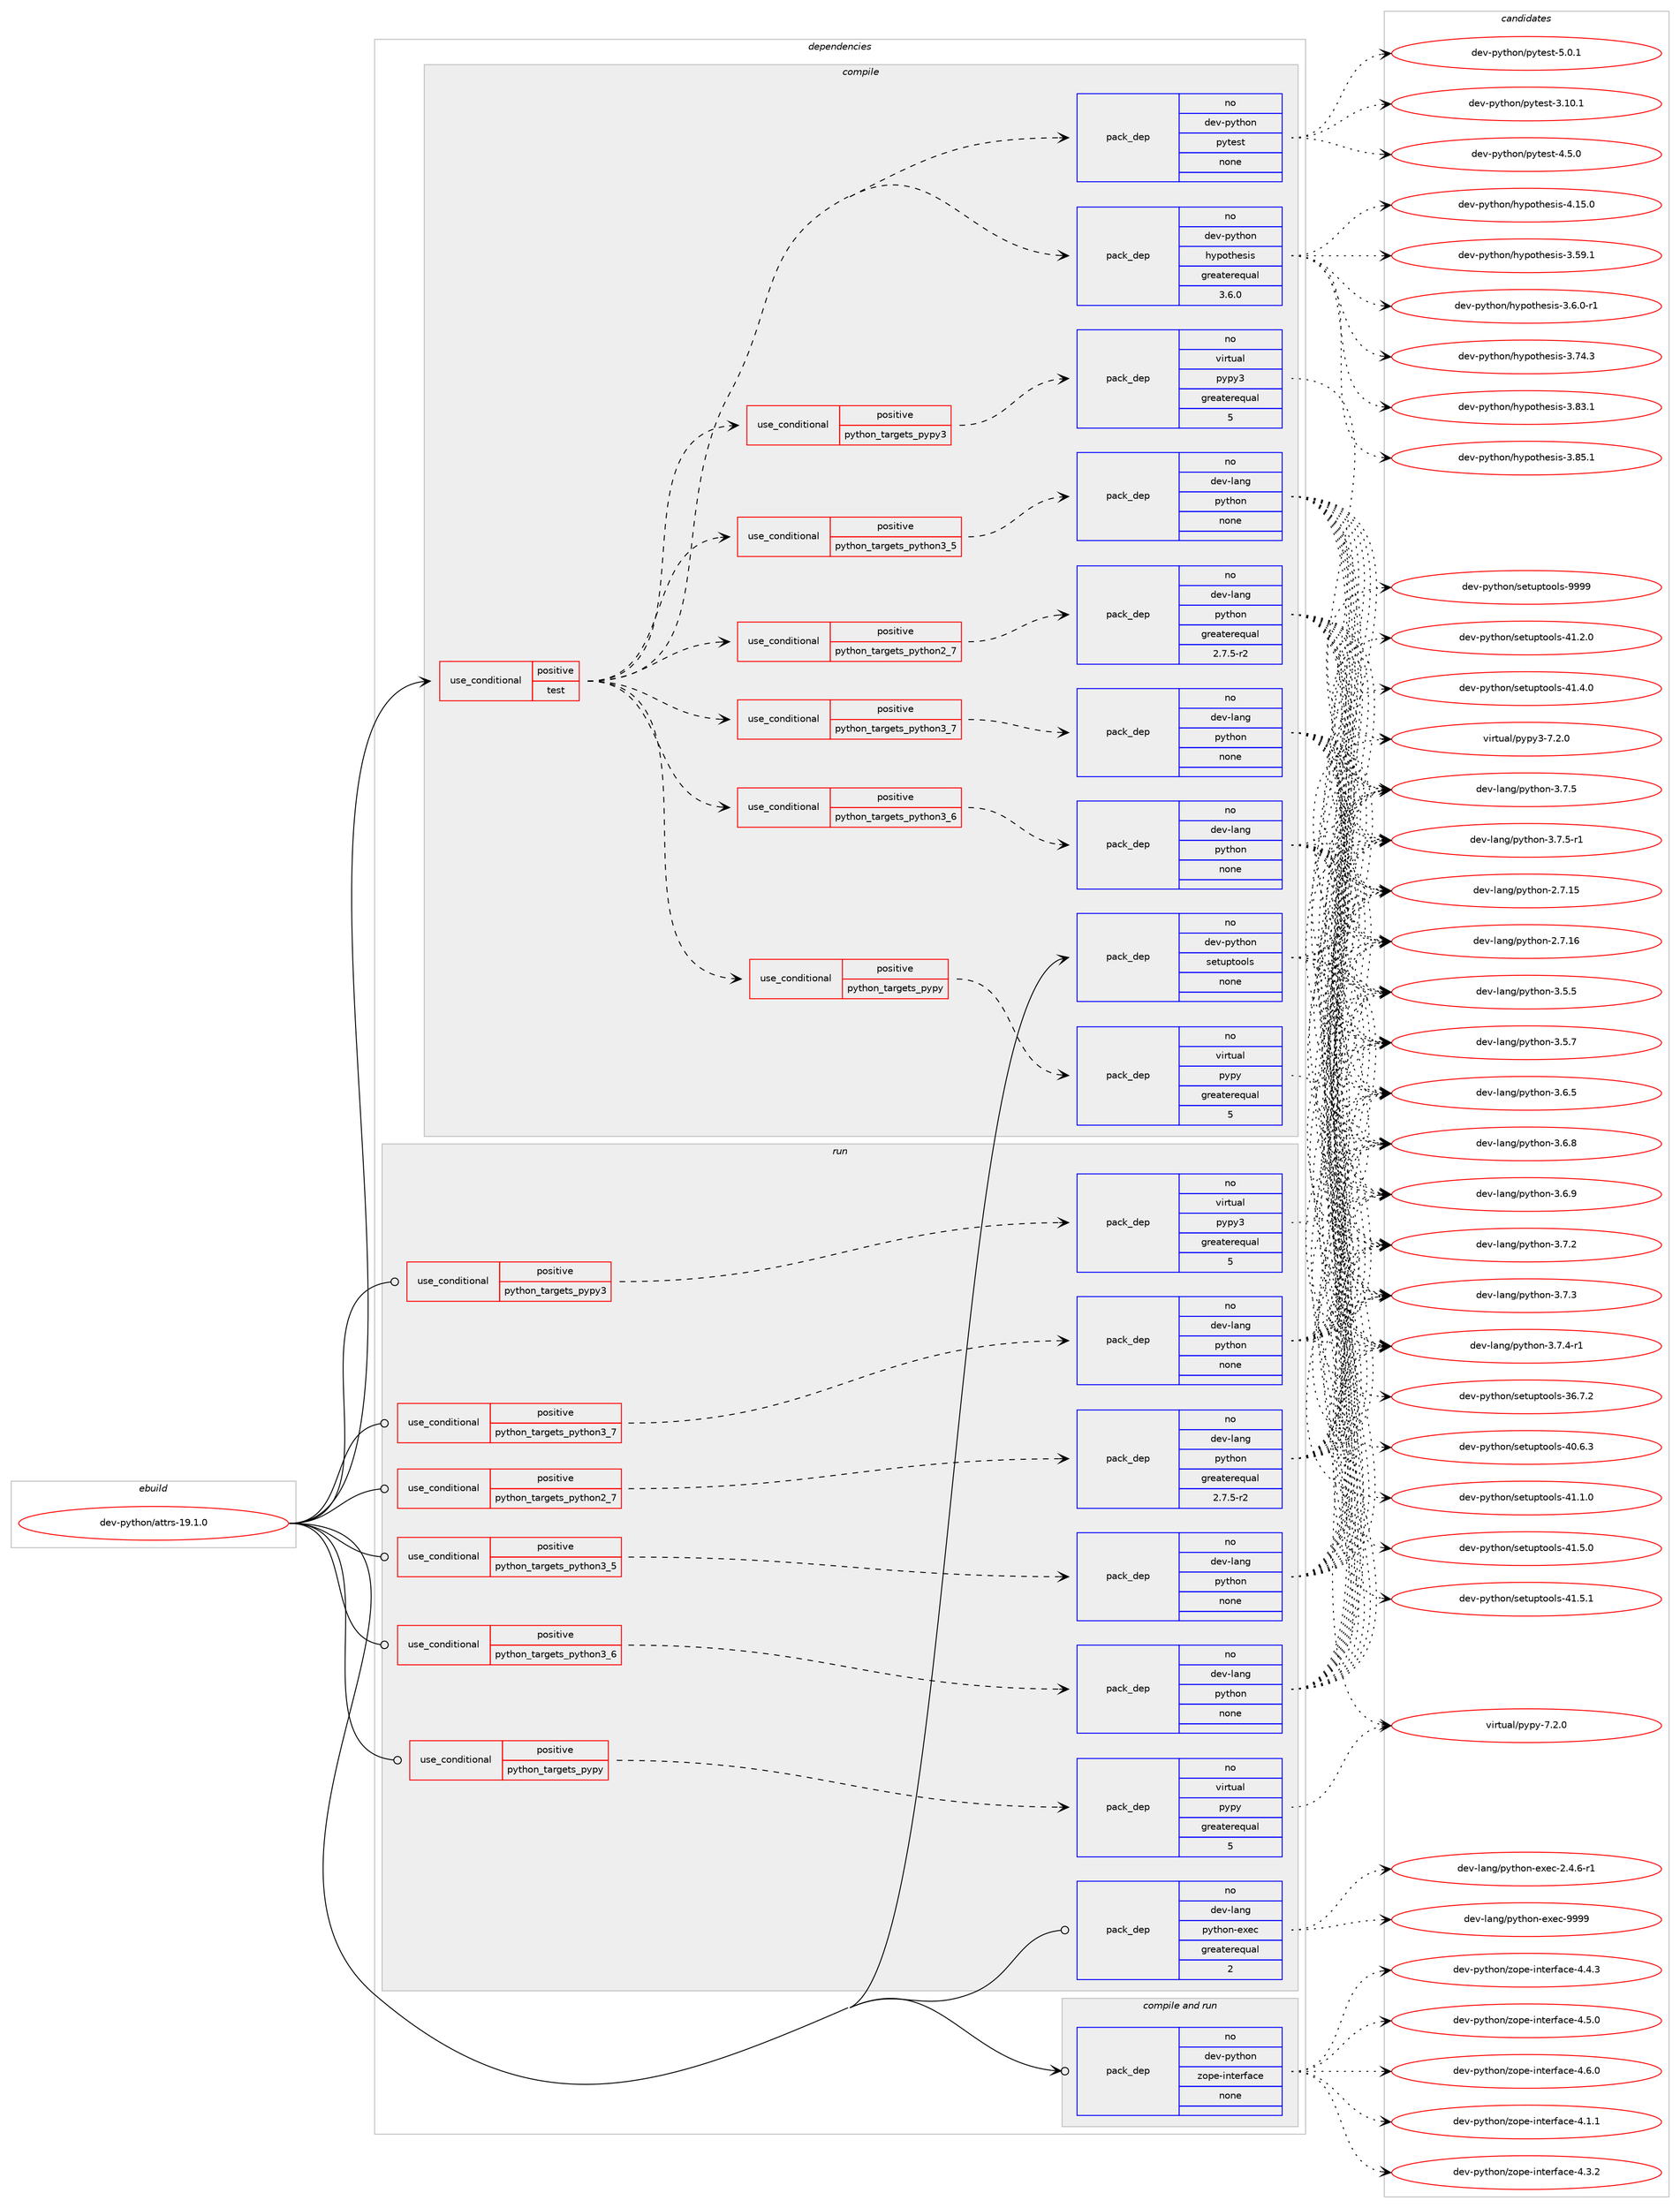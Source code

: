 digraph prolog {

# *************
# Graph options
# *************

newrank=true;
concentrate=true;
compound=true;
graph [rankdir=LR,fontname=Helvetica,fontsize=10,ranksep=1.5];#, ranksep=2.5, nodesep=0.2];
edge  [arrowhead=vee];
node  [fontname=Helvetica,fontsize=10];

# **********
# The ebuild
# **********

subgraph cluster_leftcol {
color=gray;
rank=same;
label=<<i>ebuild</i>>;
id [label="dev-python/attrs-19.1.0", color=red, width=4, href="../dev-python/attrs-19.1.0.svg"];
}

# ****************
# The dependencies
# ****************

subgraph cluster_midcol {
color=gray;
label=<<i>dependencies</i>>;
subgraph cluster_compile {
fillcolor="#eeeeee";
style=filled;
label=<<i>compile</i>>;
subgraph cond136459 {
dependency595258 [label=<<TABLE BORDER="0" CELLBORDER="1" CELLSPACING="0" CELLPADDING="4"><TR><TD ROWSPAN="3" CELLPADDING="10">use_conditional</TD></TR><TR><TD>positive</TD></TR><TR><TD>test</TD></TR></TABLE>>, shape=none, color=red];
subgraph cond136460 {
dependency595259 [label=<<TABLE BORDER="0" CELLBORDER="1" CELLSPACING="0" CELLPADDING="4"><TR><TD ROWSPAN="3" CELLPADDING="10">use_conditional</TD></TR><TR><TD>positive</TD></TR><TR><TD>python_targets_pypy</TD></TR></TABLE>>, shape=none, color=red];
subgraph pack447027 {
dependency595260 [label=<<TABLE BORDER="0" CELLBORDER="1" CELLSPACING="0" CELLPADDING="4" WIDTH="220"><TR><TD ROWSPAN="6" CELLPADDING="30">pack_dep</TD></TR><TR><TD WIDTH="110">no</TD></TR><TR><TD>virtual</TD></TR><TR><TD>pypy</TD></TR><TR><TD>greaterequal</TD></TR><TR><TD>5</TD></TR></TABLE>>, shape=none, color=blue];
}
dependency595259:e -> dependency595260:w [weight=20,style="dashed",arrowhead="vee"];
}
dependency595258:e -> dependency595259:w [weight=20,style="dashed",arrowhead="vee"];
subgraph cond136461 {
dependency595261 [label=<<TABLE BORDER="0" CELLBORDER="1" CELLSPACING="0" CELLPADDING="4"><TR><TD ROWSPAN="3" CELLPADDING="10">use_conditional</TD></TR><TR><TD>positive</TD></TR><TR><TD>python_targets_pypy3</TD></TR></TABLE>>, shape=none, color=red];
subgraph pack447028 {
dependency595262 [label=<<TABLE BORDER="0" CELLBORDER="1" CELLSPACING="0" CELLPADDING="4" WIDTH="220"><TR><TD ROWSPAN="6" CELLPADDING="30">pack_dep</TD></TR><TR><TD WIDTH="110">no</TD></TR><TR><TD>virtual</TD></TR><TR><TD>pypy3</TD></TR><TR><TD>greaterequal</TD></TR><TR><TD>5</TD></TR></TABLE>>, shape=none, color=blue];
}
dependency595261:e -> dependency595262:w [weight=20,style="dashed",arrowhead="vee"];
}
dependency595258:e -> dependency595261:w [weight=20,style="dashed",arrowhead="vee"];
subgraph cond136462 {
dependency595263 [label=<<TABLE BORDER="0" CELLBORDER="1" CELLSPACING="0" CELLPADDING="4"><TR><TD ROWSPAN="3" CELLPADDING="10">use_conditional</TD></TR><TR><TD>positive</TD></TR><TR><TD>python_targets_python2_7</TD></TR></TABLE>>, shape=none, color=red];
subgraph pack447029 {
dependency595264 [label=<<TABLE BORDER="0" CELLBORDER="1" CELLSPACING="0" CELLPADDING="4" WIDTH="220"><TR><TD ROWSPAN="6" CELLPADDING="30">pack_dep</TD></TR><TR><TD WIDTH="110">no</TD></TR><TR><TD>dev-lang</TD></TR><TR><TD>python</TD></TR><TR><TD>greaterequal</TD></TR><TR><TD>2.7.5-r2</TD></TR></TABLE>>, shape=none, color=blue];
}
dependency595263:e -> dependency595264:w [weight=20,style="dashed",arrowhead="vee"];
}
dependency595258:e -> dependency595263:w [weight=20,style="dashed",arrowhead="vee"];
subgraph cond136463 {
dependency595265 [label=<<TABLE BORDER="0" CELLBORDER="1" CELLSPACING="0" CELLPADDING="4"><TR><TD ROWSPAN="3" CELLPADDING="10">use_conditional</TD></TR><TR><TD>positive</TD></TR><TR><TD>python_targets_python3_5</TD></TR></TABLE>>, shape=none, color=red];
subgraph pack447030 {
dependency595266 [label=<<TABLE BORDER="0" CELLBORDER="1" CELLSPACING="0" CELLPADDING="4" WIDTH="220"><TR><TD ROWSPAN="6" CELLPADDING="30">pack_dep</TD></TR><TR><TD WIDTH="110">no</TD></TR><TR><TD>dev-lang</TD></TR><TR><TD>python</TD></TR><TR><TD>none</TD></TR><TR><TD></TD></TR></TABLE>>, shape=none, color=blue];
}
dependency595265:e -> dependency595266:w [weight=20,style="dashed",arrowhead="vee"];
}
dependency595258:e -> dependency595265:w [weight=20,style="dashed",arrowhead="vee"];
subgraph cond136464 {
dependency595267 [label=<<TABLE BORDER="0" CELLBORDER="1" CELLSPACING="0" CELLPADDING="4"><TR><TD ROWSPAN="3" CELLPADDING="10">use_conditional</TD></TR><TR><TD>positive</TD></TR><TR><TD>python_targets_python3_6</TD></TR></TABLE>>, shape=none, color=red];
subgraph pack447031 {
dependency595268 [label=<<TABLE BORDER="0" CELLBORDER="1" CELLSPACING="0" CELLPADDING="4" WIDTH="220"><TR><TD ROWSPAN="6" CELLPADDING="30">pack_dep</TD></TR><TR><TD WIDTH="110">no</TD></TR><TR><TD>dev-lang</TD></TR><TR><TD>python</TD></TR><TR><TD>none</TD></TR><TR><TD></TD></TR></TABLE>>, shape=none, color=blue];
}
dependency595267:e -> dependency595268:w [weight=20,style="dashed",arrowhead="vee"];
}
dependency595258:e -> dependency595267:w [weight=20,style="dashed",arrowhead="vee"];
subgraph cond136465 {
dependency595269 [label=<<TABLE BORDER="0" CELLBORDER="1" CELLSPACING="0" CELLPADDING="4"><TR><TD ROWSPAN="3" CELLPADDING="10">use_conditional</TD></TR><TR><TD>positive</TD></TR><TR><TD>python_targets_python3_7</TD></TR></TABLE>>, shape=none, color=red];
subgraph pack447032 {
dependency595270 [label=<<TABLE BORDER="0" CELLBORDER="1" CELLSPACING="0" CELLPADDING="4" WIDTH="220"><TR><TD ROWSPAN="6" CELLPADDING="30">pack_dep</TD></TR><TR><TD WIDTH="110">no</TD></TR><TR><TD>dev-lang</TD></TR><TR><TD>python</TD></TR><TR><TD>none</TD></TR><TR><TD></TD></TR></TABLE>>, shape=none, color=blue];
}
dependency595269:e -> dependency595270:w [weight=20,style="dashed",arrowhead="vee"];
}
dependency595258:e -> dependency595269:w [weight=20,style="dashed",arrowhead="vee"];
subgraph pack447033 {
dependency595271 [label=<<TABLE BORDER="0" CELLBORDER="1" CELLSPACING="0" CELLPADDING="4" WIDTH="220"><TR><TD ROWSPAN="6" CELLPADDING="30">pack_dep</TD></TR><TR><TD WIDTH="110">no</TD></TR><TR><TD>dev-python</TD></TR><TR><TD>hypothesis</TD></TR><TR><TD>greaterequal</TD></TR><TR><TD>3.6.0</TD></TR></TABLE>>, shape=none, color=blue];
}
dependency595258:e -> dependency595271:w [weight=20,style="dashed",arrowhead="vee"];
subgraph pack447034 {
dependency595272 [label=<<TABLE BORDER="0" CELLBORDER="1" CELLSPACING="0" CELLPADDING="4" WIDTH="220"><TR><TD ROWSPAN="6" CELLPADDING="30">pack_dep</TD></TR><TR><TD WIDTH="110">no</TD></TR><TR><TD>dev-python</TD></TR><TR><TD>pytest</TD></TR><TR><TD>none</TD></TR><TR><TD></TD></TR></TABLE>>, shape=none, color=blue];
}
dependency595258:e -> dependency595272:w [weight=20,style="dashed",arrowhead="vee"];
}
id:e -> dependency595258:w [weight=20,style="solid",arrowhead="vee"];
subgraph pack447035 {
dependency595273 [label=<<TABLE BORDER="0" CELLBORDER="1" CELLSPACING="0" CELLPADDING="4" WIDTH="220"><TR><TD ROWSPAN="6" CELLPADDING="30">pack_dep</TD></TR><TR><TD WIDTH="110">no</TD></TR><TR><TD>dev-python</TD></TR><TR><TD>setuptools</TD></TR><TR><TD>none</TD></TR><TR><TD></TD></TR></TABLE>>, shape=none, color=blue];
}
id:e -> dependency595273:w [weight=20,style="solid",arrowhead="vee"];
}
subgraph cluster_compileandrun {
fillcolor="#eeeeee";
style=filled;
label=<<i>compile and run</i>>;
subgraph pack447036 {
dependency595274 [label=<<TABLE BORDER="0" CELLBORDER="1" CELLSPACING="0" CELLPADDING="4" WIDTH="220"><TR><TD ROWSPAN="6" CELLPADDING="30">pack_dep</TD></TR><TR><TD WIDTH="110">no</TD></TR><TR><TD>dev-python</TD></TR><TR><TD>zope-interface</TD></TR><TR><TD>none</TD></TR><TR><TD></TD></TR></TABLE>>, shape=none, color=blue];
}
id:e -> dependency595274:w [weight=20,style="solid",arrowhead="odotvee"];
}
subgraph cluster_run {
fillcolor="#eeeeee";
style=filled;
label=<<i>run</i>>;
subgraph cond136466 {
dependency595275 [label=<<TABLE BORDER="0" CELLBORDER="1" CELLSPACING="0" CELLPADDING="4"><TR><TD ROWSPAN="3" CELLPADDING="10">use_conditional</TD></TR><TR><TD>positive</TD></TR><TR><TD>python_targets_pypy</TD></TR></TABLE>>, shape=none, color=red];
subgraph pack447037 {
dependency595276 [label=<<TABLE BORDER="0" CELLBORDER="1" CELLSPACING="0" CELLPADDING="4" WIDTH="220"><TR><TD ROWSPAN="6" CELLPADDING="30">pack_dep</TD></TR><TR><TD WIDTH="110">no</TD></TR><TR><TD>virtual</TD></TR><TR><TD>pypy</TD></TR><TR><TD>greaterequal</TD></TR><TR><TD>5</TD></TR></TABLE>>, shape=none, color=blue];
}
dependency595275:e -> dependency595276:w [weight=20,style="dashed",arrowhead="vee"];
}
id:e -> dependency595275:w [weight=20,style="solid",arrowhead="odot"];
subgraph cond136467 {
dependency595277 [label=<<TABLE BORDER="0" CELLBORDER="1" CELLSPACING="0" CELLPADDING="4"><TR><TD ROWSPAN="3" CELLPADDING="10">use_conditional</TD></TR><TR><TD>positive</TD></TR><TR><TD>python_targets_pypy3</TD></TR></TABLE>>, shape=none, color=red];
subgraph pack447038 {
dependency595278 [label=<<TABLE BORDER="0" CELLBORDER="1" CELLSPACING="0" CELLPADDING="4" WIDTH="220"><TR><TD ROWSPAN="6" CELLPADDING="30">pack_dep</TD></TR><TR><TD WIDTH="110">no</TD></TR><TR><TD>virtual</TD></TR><TR><TD>pypy3</TD></TR><TR><TD>greaterequal</TD></TR><TR><TD>5</TD></TR></TABLE>>, shape=none, color=blue];
}
dependency595277:e -> dependency595278:w [weight=20,style="dashed",arrowhead="vee"];
}
id:e -> dependency595277:w [weight=20,style="solid",arrowhead="odot"];
subgraph cond136468 {
dependency595279 [label=<<TABLE BORDER="0" CELLBORDER="1" CELLSPACING="0" CELLPADDING="4"><TR><TD ROWSPAN="3" CELLPADDING="10">use_conditional</TD></TR><TR><TD>positive</TD></TR><TR><TD>python_targets_python2_7</TD></TR></TABLE>>, shape=none, color=red];
subgraph pack447039 {
dependency595280 [label=<<TABLE BORDER="0" CELLBORDER="1" CELLSPACING="0" CELLPADDING="4" WIDTH="220"><TR><TD ROWSPAN="6" CELLPADDING="30">pack_dep</TD></TR><TR><TD WIDTH="110">no</TD></TR><TR><TD>dev-lang</TD></TR><TR><TD>python</TD></TR><TR><TD>greaterequal</TD></TR><TR><TD>2.7.5-r2</TD></TR></TABLE>>, shape=none, color=blue];
}
dependency595279:e -> dependency595280:w [weight=20,style="dashed",arrowhead="vee"];
}
id:e -> dependency595279:w [weight=20,style="solid",arrowhead="odot"];
subgraph cond136469 {
dependency595281 [label=<<TABLE BORDER="0" CELLBORDER="1" CELLSPACING="0" CELLPADDING="4"><TR><TD ROWSPAN="3" CELLPADDING="10">use_conditional</TD></TR><TR><TD>positive</TD></TR><TR><TD>python_targets_python3_5</TD></TR></TABLE>>, shape=none, color=red];
subgraph pack447040 {
dependency595282 [label=<<TABLE BORDER="0" CELLBORDER="1" CELLSPACING="0" CELLPADDING="4" WIDTH="220"><TR><TD ROWSPAN="6" CELLPADDING="30">pack_dep</TD></TR><TR><TD WIDTH="110">no</TD></TR><TR><TD>dev-lang</TD></TR><TR><TD>python</TD></TR><TR><TD>none</TD></TR><TR><TD></TD></TR></TABLE>>, shape=none, color=blue];
}
dependency595281:e -> dependency595282:w [weight=20,style="dashed",arrowhead="vee"];
}
id:e -> dependency595281:w [weight=20,style="solid",arrowhead="odot"];
subgraph cond136470 {
dependency595283 [label=<<TABLE BORDER="0" CELLBORDER="1" CELLSPACING="0" CELLPADDING="4"><TR><TD ROWSPAN="3" CELLPADDING="10">use_conditional</TD></TR><TR><TD>positive</TD></TR><TR><TD>python_targets_python3_6</TD></TR></TABLE>>, shape=none, color=red];
subgraph pack447041 {
dependency595284 [label=<<TABLE BORDER="0" CELLBORDER="1" CELLSPACING="0" CELLPADDING="4" WIDTH="220"><TR><TD ROWSPAN="6" CELLPADDING="30">pack_dep</TD></TR><TR><TD WIDTH="110">no</TD></TR><TR><TD>dev-lang</TD></TR><TR><TD>python</TD></TR><TR><TD>none</TD></TR><TR><TD></TD></TR></TABLE>>, shape=none, color=blue];
}
dependency595283:e -> dependency595284:w [weight=20,style="dashed",arrowhead="vee"];
}
id:e -> dependency595283:w [weight=20,style="solid",arrowhead="odot"];
subgraph cond136471 {
dependency595285 [label=<<TABLE BORDER="0" CELLBORDER="1" CELLSPACING="0" CELLPADDING="4"><TR><TD ROWSPAN="3" CELLPADDING="10">use_conditional</TD></TR><TR><TD>positive</TD></TR><TR><TD>python_targets_python3_7</TD></TR></TABLE>>, shape=none, color=red];
subgraph pack447042 {
dependency595286 [label=<<TABLE BORDER="0" CELLBORDER="1" CELLSPACING="0" CELLPADDING="4" WIDTH="220"><TR><TD ROWSPAN="6" CELLPADDING="30">pack_dep</TD></TR><TR><TD WIDTH="110">no</TD></TR><TR><TD>dev-lang</TD></TR><TR><TD>python</TD></TR><TR><TD>none</TD></TR><TR><TD></TD></TR></TABLE>>, shape=none, color=blue];
}
dependency595285:e -> dependency595286:w [weight=20,style="dashed",arrowhead="vee"];
}
id:e -> dependency595285:w [weight=20,style="solid",arrowhead="odot"];
subgraph pack447043 {
dependency595287 [label=<<TABLE BORDER="0" CELLBORDER="1" CELLSPACING="0" CELLPADDING="4" WIDTH="220"><TR><TD ROWSPAN="6" CELLPADDING="30">pack_dep</TD></TR><TR><TD WIDTH="110">no</TD></TR><TR><TD>dev-lang</TD></TR><TR><TD>python-exec</TD></TR><TR><TD>greaterequal</TD></TR><TR><TD>2</TD></TR></TABLE>>, shape=none, color=blue];
}
id:e -> dependency595287:w [weight=20,style="solid",arrowhead="odot"];
}
}

# **************
# The candidates
# **************

subgraph cluster_choices {
rank=same;
color=gray;
label=<<i>candidates</i>>;

subgraph choice447027 {
color=black;
nodesep=1;
choice1181051141161179710847112121112121455546504648 [label="virtual/pypy-7.2.0", color=red, width=4,href="../virtual/pypy-7.2.0.svg"];
dependency595260:e -> choice1181051141161179710847112121112121455546504648:w [style=dotted,weight="100"];
}
subgraph choice447028 {
color=black;
nodesep=1;
choice118105114116117971084711212111212151455546504648 [label="virtual/pypy3-7.2.0", color=red, width=4,href="../virtual/pypy3-7.2.0.svg"];
dependency595262:e -> choice118105114116117971084711212111212151455546504648:w [style=dotted,weight="100"];
}
subgraph choice447029 {
color=black;
nodesep=1;
choice10010111845108971101034711212111610411111045504655464953 [label="dev-lang/python-2.7.15", color=red, width=4,href="../dev-lang/python-2.7.15.svg"];
choice10010111845108971101034711212111610411111045504655464954 [label="dev-lang/python-2.7.16", color=red, width=4,href="../dev-lang/python-2.7.16.svg"];
choice100101118451089711010347112121116104111110455146534653 [label="dev-lang/python-3.5.5", color=red, width=4,href="../dev-lang/python-3.5.5.svg"];
choice100101118451089711010347112121116104111110455146534655 [label="dev-lang/python-3.5.7", color=red, width=4,href="../dev-lang/python-3.5.7.svg"];
choice100101118451089711010347112121116104111110455146544653 [label="dev-lang/python-3.6.5", color=red, width=4,href="../dev-lang/python-3.6.5.svg"];
choice100101118451089711010347112121116104111110455146544656 [label="dev-lang/python-3.6.8", color=red, width=4,href="../dev-lang/python-3.6.8.svg"];
choice100101118451089711010347112121116104111110455146544657 [label="dev-lang/python-3.6.9", color=red, width=4,href="../dev-lang/python-3.6.9.svg"];
choice100101118451089711010347112121116104111110455146554650 [label="dev-lang/python-3.7.2", color=red, width=4,href="../dev-lang/python-3.7.2.svg"];
choice100101118451089711010347112121116104111110455146554651 [label="dev-lang/python-3.7.3", color=red, width=4,href="../dev-lang/python-3.7.3.svg"];
choice1001011184510897110103471121211161041111104551465546524511449 [label="dev-lang/python-3.7.4-r1", color=red, width=4,href="../dev-lang/python-3.7.4-r1.svg"];
choice100101118451089711010347112121116104111110455146554653 [label="dev-lang/python-3.7.5", color=red, width=4,href="../dev-lang/python-3.7.5.svg"];
choice1001011184510897110103471121211161041111104551465546534511449 [label="dev-lang/python-3.7.5-r1", color=red, width=4,href="../dev-lang/python-3.7.5-r1.svg"];
dependency595264:e -> choice10010111845108971101034711212111610411111045504655464953:w [style=dotted,weight="100"];
dependency595264:e -> choice10010111845108971101034711212111610411111045504655464954:w [style=dotted,weight="100"];
dependency595264:e -> choice100101118451089711010347112121116104111110455146534653:w [style=dotted,weight="100"];
dependency595264:e -> choice100101118451089711010347112121116104111110455146534655:w [style=dotted,weight="100"];
dependency595264:e -> choice100101118451089711010347112121116104111110455146544653:w [style=dotted,weight="100"];
dependency595264:e -> choice100101118451089711010347112121116104111110455146544656:w [style=dotted,weight="100"];
dependency595264:e -> choice100101118451089711010347112121116104111110455146544657:w [style=dotted,weight="100"];
dependency595264:e -> choice100101118451089711010347112121116104111110455146554650:w [style=dotted,weight="100"];
dependency595264:e -> choice100101118451089711010347112121116104111110455146554651:w [style=dotted,weight="100"];
dependency595264:e -> choice1001011184510897110103471121211161041111104551465546524511449:w [style=dotted,weight="100"];
dependency595264:e -> choice100101118451089711010347112121116104111110455146554653:w [style=dotted,weight="100"];
dependency595264:e -> choice1001011184510897110103471121211161041111104551465546534511449:w [style=dotted,weight="100"];
}
subgraph choice447030 {
color=black;
nodesep=1;
choice10010111845108971101034711212111610411111045504655464953 [label="dev-lang/python-2.7.15", color=red, width=4,href="../dev-lang/python-2.7.15.svg"];
choice10010111845108971101034711212111610411111045504655464954 [label="dev-lang/python-2.7.16", color=red, width=4,href="../dev-lang/python-2.7.16.svg"];
choice100101118451089711010347112121116104111110455146534653 [label="dev-lang/python-3.5.5", color=red, width=4,href="../dev-lang/python-3.5.5.svg"];
choice100101118451089711010347112121116104111110455146534655 [label="dev-lang/python-3.5.7", color=red, width=4,href="../dev-lang/python-3.5.7.svg"];
choice100101118451089711010347112121116104111110455146544653 [label="dev-lang/python-3.6.5", color=red, width=4,href="../dev-lang/python-3.6.5.svg"];
choice100101118451089711010347112121116104111110455146544656 [label="dev-lang/python-3.6.8", color=red, width=4,href="../dev-lang/python-3.6.8.svg"];
choice100101118451089711010347112121116104111110455146544657 [label="dev-lang/python-3.6.9", color=red, width=4,href="../dev-lang/python-3.6.9.svg"];
choice100101118451089711010347112121116104111110455146554650 [label="dev-lang/python-3.7.2", color=red, width=4,href="../dev-lang/python-3.7.2.svg"];
choice100101118451089711010347112121116104111110455146554651 [label="dev-lang/python-3.7.3", color=red, width=4,href="../dev-lang/python-3.7.3.svg"];
choice1001011184510897110103471121211161041111104551465546524511449 [label="dev-lang/python-3.7.4-r1", color=red, width=4,href="../dev-lang/python-3.7.4-r1.svg"];
choice100101118451089711010347112121116104111110455146554653 [label="dev-lang/python-3.7.5", color=red, width=4,href="../dev-lang/python-3.7.5.svg"];
choice1001011184510897110103471121211161041111104551465546534511449 [label="dev-lang/python-3.7.5-r1", color=red, width=4,href="../dev-lang/python-3.7.5-r1.svg"];
dependency595266:e -> choice10010111845108971101034711212111610411111045504655464953:w [style=dotted,weight="100"];
dependency595266:e -> choice10010111845108971101034711212111610411111045504655464954:w [style=dotted,weight="100"];
dependency595266:e -> choice100101118451089711010347112121116104111110455146534653:w [style=dotted,weight="100"];
dependency595266:e -> choice100101118451089711010347112121116104111110455146534655:w [style=dotted,weight="100"];
dependency595266:e -> choice100101118451089711010347112121116104111110455146544653:w [style=dotted,weight="100"];
dependency595266:e -> choice100101118451089711010347112121116104111110455146544656:w [style=dotted,weight="100"];
dependency595266:e -> choice100101118451089711010347112121116104111110455146544657:w [style=dotted,weight="100"];
dependency595266:e -> choice100101118451089711010347112121116104111110455146554650:w [style=dotted,weight="100"];
dependency595266:e -> choice100101118451089711010347112121116104111110455146554651:w [style=dotted,weight="100"];
dependency595266:e -> choice1001011184510897110103471121211161041111104551465546524511449:w [style=dotted,weight="100"];
dependency595266:e -> choice100101118451089711010347112121116104111110455146554653:w [style=dotted,weight="100"];
dependency595266:e -> choice1001011184510897110103471121211161041111104551465546534511449:w [style=dotted,weight="100"];
}
subgraph choice447031 {
color=black;
nodesep=1;
choice10010111845108971101034711212111610411111045504655464953 [label="dev-lang/python-2.7.15", color=red, width=4,href="../dev-lang/python-2.7.15.svg"];
choice10010111845108971101034711212111610411111045504655464954 [label="dev-lang/python-2.7.16", color=red, width=4,href="../dev-lang/python-2.7.16.svg"];
choice100101118451089711010347112121116104111110455146534653 [label="dev-lang/python-3.5.5", color=red, width=4,href="../dev-lang/python-3.5.5.svg"];
choice100101118451089711010347112121116104111110455146534655 [label="dev-lang/python-3.5.7", color=red, width=4,href="../dev-lang/python-3.5.7.svg"];
choice100101118451089711010347112121116104111110455146544653 [label="dev-lang/python-3.6.5", color=red, width=4,href="../dev-lang/python-3.6.5.svg"];
choice100101118451089711010347112121116104111110455146544656 [label="dev-lang/python-3.6.8", color=red, width=4,href="../dev-lang/python-3.6.8.svg"];
choice100101118451089711010347112121116104111110455146544657 [label="dev-lang/python-3.6.9", color=red, width=4,href="../dev-lang/python-3.6.9.svg"];
choice100101118451089711010347112121116104111110455146554650 [label="dev-lang/python-3.7.2", color=red, width=4,href="../dev-lang/python-3.7.2.svg"];
choice100101118451089711010347112121116104111110455146554651 [label="dev-lang/python-3.7.3", color=red, width=4,href="../dev-lang/python-3.7.3.svg"];
choice1001011184510897110103471121211161041111104551465546524511449 [label="dev-lang/python-3.7.4-r1", color=red, width=4,href="../dev-lang/python-3.7.4-r1.svg"];
choice100101118451089711010347112121116104111110455146554653 [label="dev-lang/python-3.7.5", color=red, width=4,href="../dev-lang/python-3.7.5.svg"];
choice1001011184510897110103471121211161041111104551465546534511449 [label="dev-lang/python-3.7.5-r1", color=red, width=4,href="../dev-lang/python-3.7.5-r1.svg"];
dependency595268:e -> choice10010111845108971101034711212111610411111045504655464953:w [style=dotted,weight="100"];
dependency595268:e -> choice10010111845108971101034711212111610411111045504655464954:w [style=dotted,weight="100"];
dependency595268:e -> choice100101118451089711010347112121116104111110455146534653:w [style=dotted,weight="100"];
dependency595268:e -> choice100101118451089711010347112121116104111110455146534655:w [style=dotted,weight="100"];
dependency595268:e -> choice100101118451089711010347112121116104111110455146544653:w [style=dotted,weight="100"];
dependency595268:e -> choice100101118451089711010347112121116104111110455146544656:w [style=dotted,weight="100"];
dependency595268:e -> choice100101118451089711010347112121116104111110455146544657:w [style=dotted,weight="100"];
dependency595268:e -> choice100101118451089711010347112121116104111110455146554650:w [style=dotted,weight="100"];
dependency595268:e -> choice100101118451089711010347112121116104111110455146554651:w [style=dotted,weight="100"];
dependency595268:e -> choice1001011184510897110103471121211161041111104551465546524511449:w [style=dotted,weight="100"];
dependency595268:e -> choice100101118451089711010347112121116104111110455146554653:w [style=dotted,weight="100"];
dependency595268:e -> choice1001011184510897110103471121211161041111104551465546534511449:w [style=dotted,weight="100"];
}
subgraph choice447032 {
color=black;
nodesep=1;
choice10010111845108971101034711212111610411111045504655464953 [label="dev-lang/python-2.7.15", color=red, width=4,href="../dev-lang/python-2.7.15.svg"];
choice10010111845108971101034711212111610411111045504655464954 [label="dev-lang/python-2.7.16", color=red, width=4,href="../dev-lang/python-2.7.16.svg"];
choice100101118451089711010347112121116104111110455146534653 [label="dev-lang/python-3.5.5", color=red, width=4,href="../dev-lang/python-3.5.5.svg"];
choice100101118451089711010347112121116104111110455146534655 [label="dev-lang/python-3.5.7", color=red, width=4,href="../dev-lang/python-3.5.7.svg"];
choice100101118451089711010347112121116104111110455146544653 [label="dev-lang/python-3.6.5", color=red, width=4,href="../dev-lang/python-3.6.5.svg"];
choice100101118451089711010347112121116104111110455146544656 [label="dev-lang/python-3.6.8", color=red, width=4,href="../dev-lang/python-3.6.8.svg"];
choice100101118451089711010347112121116104111110455146544657 [label="dev-lang/python-3.6.9", color=red, width=4,href="../dev-lang/python-3.6.9.svg"];
choice100101118451089711010347112121116104111110455146554650 [label="dev-lang/python-3.7.2", color=red, width=4,href="../dev-lang/python-3.7.2.svg"];
choice100101118451089711010347112121116104111110455146554651 [label="dev-lang/python-3.7.3", color=red, width=4,href="../dev-lang/python-3.7.3.svg"];
choice1001011184510897110103471121211161041111104551465546524511449 [label="dev-lang/python-3.7.4-r1", color=red, width=4,href="../dev-lang/python-3.7.4-r1.svg"];
choice100101118451089711010347112121116104111110455146554653 [label="dev-lang/python-3.7.5", color=red, width=4,href="../dev-lang/python-3.7.5.svg"];
choice1001011184510897110103471121211161041111104551465546534511449 [label="dev-lang/python-3.7.5-r1", color=red, width=4,href="../dev-lang/python-3.7.5-r1.svg"];
dependency595270:e -> choice10010111845108971101034711212111610411111045504655464953:w [style=dotted,weight="100"];
dependency595270:e -> choice10010111845108971101034711212111610411111045504655464954:w [style=dotted,weight="100"];
dependency595270:e -> choice100101118451089711010347112121116104111110455146534653:w [style=dotted,weight="100"];
dependency595270:e -> choice100101118451089711010347112121116104111110455146534655:w [style=dotted,weight="100"];
dependency595270:e -> choice100101118451089711010347112121116104111110455146544653:w [style=dotted,weight="100"];
dependency595270:e -> choice100101118451089711010347112121116104111110455146544656:w [style=dotted,weight="100"];
dependency595270:e -> choice100101118451089711010347112121116104111110455146544657:w [style=dotted,weight="100"];
dependency595270:e -> choice100101118451089711010347112121116104111110455146554650:w [style=dotted,weight="100"];
dependency595270:e -> choice100101118451089711010347112121116104111110455146554651:w [style=dotted,weight="100"];
dependency595270:e -> choice1001011184510897110103471121211161041111104551465546524511449:w [style=dotted,weight="100"];
dependency595270:e -> choice100101118451089711010347112121116104111110455146554653:w [style=dotted,weight="100"];
dependency595270:e -> choice1001011184510897110103471121211161041111104551465546534511449:w [style=dotted,weight="100"];
}
subgraph choice447033 {
color=black;
nodesep=1;
choice100101118451121211161041111104710412111211111610410111510511545514653574649 [label="dev-python/hypothesis-3.59.1", color=red, width=4,href="../dev-python/hypothesis-3.59.1.svg"];
choice10010111845112121116104111110471041211121111161041011151051154551465446484511449 [label="dev-python/hypothesis-3.6.0-r1", color=red, width=4,href="../dev-python/hypothesis-3.6.0-r1.svg"];
choice100101118451121211161041111104710412111211111610410111510511545514655524651 [label="dev-python/hypothesis-3.74.3", color=red, width=4,href="../dev-python/hypothesis-3.74.3.svg"];
choice100101118451121211161041111104710412111211111610410111510511545514656514649 [label="dev-python/hypothesis-3.83.1", color=red, width=4,href="../dev-python/hypothesis-3.83.1.svg"];
choice100101118451121211161041111104710412111211111610410111510511545514656534649 [label="dev-python/hypothesis-3.85.1", color=red, width=4,href="../dev-python/hypothesis-3.85.1.svg"];
choice100101118451121211161041111104710412111211111610410111510511545524649534648 [label="dev-python/hypothesis-4.15.0", color=red, width=4,href="../dev-python/hypothesis-4.15.0.svg"];
dependency595271:e -> choice100101118451121211161041111104710412111211111610410111510511545514653574649:w [style=dotted,weight="100"];
dependency595271:e -> choice10010111845112121116104111110471041211121111161041011151051154551465446484511449:w [style=dotted,weight="100"];
dependency595271:e -> choice100101118451121211161041111104710412111211111610410111510511545514655524651:w [style=dotted,weight="100"];
dependency595271:e -> choice100101118451121211161041111104710412111211111610410111510511545514656514649:w [style=dotted,weight="100"];
dependency595271:e -> choice100101118451121211161041111104710412111211111610410111510511545514656534649:w [style=dotted,weight="100"];
dependency595271:e -> choice100101118451121211161041111104710412111211111610410111510511545524649534648:w [style=dotted,weight="100"];
}
subgraph choice447034 {
color=black;
nodesep=1;
choice100101118451121211161041111104711212111610111511645514649484649 [label="dev-python/pytest-3.10.1", color=red, width=4,href="../dev-python/pytest-3.10.1.svg"];
choice1001011184511212111610411111047112121116101115116455246534648 [label="dev-python/pytest-4.5.0", color=red, width=4,href="../dev-python/pytest-4.5.0.svg"];
choice1001011184511212111610411111047112121116101115116455346484649 [label="dev-python/pytest-5.0.1", color=red, width=4,href="../dev-python/pytest-5.0.1.svg"];
dependency595272:e -> choice100101118451121211161041111104711212111610111511645514649484649:w [style=dotted,weight="100"];
dependency595272:e -> choice1001011184511212111610411111047112121116101115116455246534648:w [style=dotted,weight="100"];
dependency595272:e -> choice1001011184511212111610411111047112121116101115116455346484649:w [style=dotted,weight="100"];
}
subgraph choice447035 {
color=black;
nodesep=1;
choice100101118451121211161041111104711510111611711211611111110811545515446554650 [label="dev-python/setuptools-36.7.2", color=red, width=4,href="../dev-python/setuptools-36.7.2.svg"];
choice100101118451121211161041111104711510111611711211611111110811545524846544651 [label="dev-python/setuptools-40.6.3", color=red, width=4,href="../dev-python/setuptools-40.6.3.svg"];
choice100101118451121211161041111104711510111611711211611111110811545524946494648 [label="dev-python/setuptools-41.1.0", color=red, width=4,href="../dev-python/setuptools-41.1.0.svg"];
choice100101118451121211161041111104711510111611711211611111110811545524946504648 [label="dev-python/setuptools-41.2.0", color=red, width=4,href="../dev-python/setuptools-41.2.0.svg"];
choice100101118451121211161041111104711510111611711211611111110811545524946524648 [label="dev-python/setuptools-41.4.0", color=red, width=4,href="../dev-python/setuptools-41.4.0.svg"];
choice100101118451121211161041111104711510111611711211611111110811545524946534648 [label="dev-python/setuptools-41.5.0", color=red, width=4,href="../dev-python/setuptools-41.5.0.svg"];
choice100101118451121211161041111104711510111611711211611111110811545524946534649 [label="dev-python/setuptools-41.5.1", color=red, width=4,href="../dev-python/setuptools-41.5.1.svg"];
choice10010111845112121116104111110471151011161171121161111111081154557575757 [label="dev-python/setuptools-9999", color=red, width=4,href="../dev-python/setuptools-9999.svg"];
dependency595273:e -> choice100101118451121211161041111104711510111611711211611111110811545515446554650:w [style=dotted,weight="100"];
dependency595273:e -> choice100101118451121211161041111104711510111611711211611111110811545524846544651:w [style=dotted,weight="100"];
dependency595273:e -> choice100101118451121211161041111104711510111611711211611111110811545524946494648:w [style=dotted,weight="100"];
dependency595273:e -> choice100101118451121211161041111104711510111611711211611111110811545524946504648:w [style=dotted,weight="100"];
dependency595273:e -> choice100101118451121211161041111104711510111611711211611111110811545524946524648:w [style=dotted,weight="100"];
dependency595273:e -> choice100101118451121211161041111104711510111611711211611111110811545524946534648:w [style=dotted,weight="100"];
dependency595273:e -> choice100101118451121211161041111104711510111611711211611111110811545524946534649:w [style=dotted,weight="100"];
dependency595273:e -> choice10010111845112121116104111110471151011161171121161111111081154557575757:w [style=dotted,weight="100"];
}
subgraph choice447036 {
color=black;
nodesep=1;
choice1001011184511212111610411111047122111112101451051101161011141029799101455246494649 [label="dev-python/zope-interface-4.1.1", color=red, width=4,href="../dev-python/zope-interface-4.1.1.svg"];
choice1001011184511212111610411111047122111112101451051101161011141029799101455246514650 [label="dev-python/zope-interface-4.3.2", color=red, width=4,href="../dev-python/zope-interface-4.3.2.svg"];
choice1001011184511212111610411111047122111112101451051101161011141029799101455246524651 [label="dev-python/zope-interface-4.4.3", color=red, width=4,href="../dev-python/zope-interface-4.4.3.svg"];
choice1001011184511212111610411111047122111112101451051101161011141029799101455246534648 [label="dev-python/zope-interface-4.5.0", color=red, width=4,href="../dev-python/zope-interface-4.5.0.svg"];
choice1001011184511212111610411111047122111112101451051101161011141029799101455246544648 [label="dev-python/zope-interface-4.6.0", color=red, width=4,href="../dev-python/zope-interface-4.6.0.svg"];
dependency595274:e -> choice1001011184511212111610411111047122111112101451051101161011141029799101455246494649:w [style=dotted,weight="100"];
dependency595274:e -> choice1001011184511212111610411111047122111112101451051101161011141029799101455246514650:w [style=dotted,weight="100"];
dependency595274:e -> choice1001011184511212111610411111047122111112101451051101161011141029799101455246524651:w [style=dotted,weight="100"];
dependency595274:e -> choice1001011184511212111610411111047122111112101451051101161011141029799101455246534648:w [style=dotted,weight="100"];
dependency595274:e -> choice1001011184511212111610411111047122111112101451051101161011141029799101455246544648:w [style=dotted,weight="100"];
}
subgraph choice447037 {
color=black;
nodesep=1;
choice1181051141161179710847112121112121455546504648 [label="virtual/pypy-7.2.0", color=red, width=4,href="../virtual/pypy-7.2.0.svg"];
dependency595276:e -> choice1181051141161179710847112121112121455546504648:w [style=dotted,weight="100"];
}
subgraph choice447038 {
color=black;
nodesep=1;
choice118105114116117971084711212111212151455546504648 [label="virtual/pypy3-7.2.0", color=red, width=4,href="../virtual/pypy3-7.2.0.svg"];
dependency595278:e -> choice118105114116117971084711212111212151455546504648:w [style=dotted,weight="100"];
}
subgraph choice447039 {
color=black;
nodesep=1;
choice10010111845108971101034711212111610411111045504655464953 [label="dev-lang/python-2.7.15", color=red, width=4,href="../dev-lang/python-2.7.15.svg"];
choice10010111845108971101034711212111610411111045504655464954 [label="dev-lang/python-2.7.16", color=red, width=4,href="../dev-lang/python-2.7.16.svg"];
choice100101118451089711010347112121116104111110455146534653 [label="dev-lang/python-3.5.5", color=red, width=4,href="../dev-lang/python-3.5.5.svg"];
choice100101118451089711010347112121116104111110455146534655 [label="dev-lang/python-3.5.7", color=red, width=4,href="../dev-lang/python-3.5.7.svg"];
choice100101118451089711010347112121116104111110455146544653 [label="dev-lang/python-3.6.5", color=red, width=4,href="../dev-lang/python-3.6.5.svg"];
choice100101118451089711010347112121116104111110455146544656 [label="dev-lang/python-3.6.8", color=red, width=4,href="../dev-lang/python-3.6.8.svg"];
choice100101118451089711010347112121116104111110455146544657 [label="dev-lang/python-3.6.9", color=red, width=4,href="../dev-lang/python-3.6.9.svg"];
choice100101118451089711010347112121116104111110455146554650 [label="dev-lang/python-3.7.2", color=red, width=4,href="../dev-lang/python-3.7.2.svg"];
choice100101118451089711010347112121116104111110455146554651 [label="dev-lang/python-3.7.3", color=red, width=4,href="../dev-lang/python-3.7.3.svg"];
choice1001011184510897110103471121211161041111104551465546524511449 [label="dev-lang/python-3.7.4-r1", color=red, width=4,href="../dev-lang/python-3.7.4-r1.svg"];
choice100101118451089711010347112121116104111110455146554653 [label="dev-lang/python-3.7.5", color=red, width=4,href="../dev-lang/python-3.7.5.svg"];
choice1001011184510897110103471121211161041111104551465546534511449 [label="dev-lang/python-3.7.5-r1", color=red, width=4,href="../dev-lang/python-3.7.5-r1.svg"];
dependency595280:e -> choice10010111845108971101034711212111610411111045504655464953:w [style=dotted,weight="100"];
dependency595280:e -> choice10010111845108971101034711212111610411111045504655464954:w [style=dotted,weight="100"];
dependency595280:e -> choice100101118451089711010347112121116104111110455146534653:w [style=dotted,weight="100"];
dependency595280:e -> choice100101118451089711010347112121116104111110455146534655:w [style=dotted,weight="100"];
dependency595280:e -> choice100101118451089711010347112121116104111110455146544653:w [style=dotted,weight="100"];
dependency595280:e -> choice100101118451089711010347112121116104111110455146544656:w [style=dotted,weight="100"];
dependency595280:e -> choice100101118451089711010347112121116104111110455146544657:w [style=dotted,weight="100"];
dependency595280:e -> choice100101118451089711010347112121116104111110455146554650:w [style=dotted,weight="100"];
dependency595280:e -> choice100101118451089711010347112121116104111110455146554651:w [style=dotted,weight="100"];
dependency595280:e -> choice1001011184510897110103471121211161041111104551465546524511449:w [style=dotted,weight="100"];
dependency595280:e -> choice100101118451089711010347112121116104111110455146554653:w [style=dotted,weight="100"];
dependency595280:e -> choice1001011184510897110103471121211161041111104551465546534511449:w [style=dotted,weight="100"];
}
subgraph choice447040 {
color=black;
nodesep=1;
choice10010111845108971101034711212111610411111045504655464953 [label="dev-lang/python-2.7.15", color=red, width=4,href="../dev-lang/python-2.7.15.svg"];
choice10010111845108971101034711212111610411111045504655464954 [label="dev-lang/python-2.7.16", color=red, width=4,href="../dev-lang/python-2.7.16.svg"];
choice100101118451089711010347112121116104111110455146534653 [label="dev-lang/python-3.5.5", color=red, width=4,href="../dev-lang/python-3.5.5.svg"];
choice100101118451089711010347112121116104111110455146534655 [label="dev-lang/python-3.5.7", color=red, width=4,href="../dev-lang/python-3.5.7.svg"];
choice100101118451089711010347112121116104111110455146544653 [label="dev-lang/python-3.6.5", color=red, width=4,href="../dev-lang/python-3.6.5.svg"];
choice100101118451089711010347112121116104111110455146544656 [label="dev-lang/python-3.6.8", color=red, width=4,href="../dev-lang/python-3.6.8.svg"];
choice100101118451089711010347112121116104111110455146544657 [label="dev-lang/python-3.6.9", color=red, width=4,href="../dev-lang/python-3.6.9.svg"];
choice100101118451089711010347112121116104111110455146554650 [label="dev-lang/python-3.7.2", color=red, width=4,href="../dev-lang/python-3.7.2.svg"];
choice100101118451089711010347112121116104111110455146554651 [label="dev-lang/python-3.7.3", color=red, width=4,href="../dev-lang/python-3.7.3.svg"];
choice1001011184510897110103471121211161041111104551465546524511449 [label="dev-lang/python-3.7.4-r1", color=red, width=4,href="../dev-lang/python-3.7.4-r1.svg"];
choice100101118451089711010347112121116104111110455146554653 [label="dev-lang/python-3.7.5", color=red, width=4,href="../dev-lang/python-3.7.5.svg"];
choice1001011184510897110103471121211161041111104551465546534511449 [label="dev-lang/python-3.7.5-r1", color=red, width=4,href="../dev-lang/python-3.7.5-r1.svg"];
dependency595282:e -> choice10010111845108971101034711212111610411111045504655464953:w [style=dotted,weight="100"];
dependency595282:e -> choice10010111845108971101034711212111610411111045504655464954:w [style=dotted,weight="100"];
dependency595282:e -> choice100101118451089711010347112121116104111110455146534653:w [style=dotted,weight="100"];
dependency595282:e -> choice100101118451089711010347112121116104111110455146534655:w [style=dotted,weight="100"];
dependency595282:e -> choice100101118451089711010347112121116104111110455146544653:w [style=dotted,weight="100"];
dependency595282:e -> choice100101118451089711010347112121116104111110455146544656:w [style=dotted,weight="100"];
dependency595282:e -> choice100101118451089711010347112121116104111110455146544657:w [style=dotted,weight="100"];
dependency595282:e -> choice100101118451089711010347112121116104111110455146554650:w [style=dotted,weight="100"];
dependency595282:e -> choice100101118451089711010347112121116104111110455146554651:w [style=dotted,weight="100"];
dependency595282:e -> choice1001011184510897110103471121211161041111104551465546524511449:w [style=dotted,weight="100"];
dependency595282:e -> choice100101118451089711010347112121116104111110455146554653:w [style=dotted,weight="100"];
dependency595282:e -> choice1001011184510897110103471121211161041111104551465546534511449:w [style=dotted,weight="100"];
}
subgraph choice447041 {
color=black;
nodesep=1;
choice10010111845108971101034711212111610411111045504655464953 [label="dev-lang/python-2.7.15", color=red, width=4,href="../dev-lang/python-2.7.15.svg"];
choice10010111845108971101034711212111610411111045504655464954 [label="dev-lang/python-2.7.16", color=red, width=4,href="../dev-lang/python-2.7.16.svg"];
choice100101118451089711010347112121116104111110455146534653 [label="dev-lang/python-3.5.5", color=red, width=4,href="../dev-lang/python-3.5.5.svg"];
choice100101118451089711010347112121116104111110455146534655 [label="dev-lang/python-3.5.7", color=red, width=4,href="../dev-lang/python-3.5.7.svg"];
choice100101118451089711010347112121116104111110455146544653 [label="dev-lang/python-3.6.5", color=red, width=4,href="../dev-lang/python-3.6.5.svg"];
choice100101118451089711010347112121116104111110455146544656 [label="dev-lang/python-3.6.8", color=red, width=4,href="../dev-lang/python-3.6.8.svg"];
choice100101118451089711010347112121116104111110455146544657 [label="dev-lang/python-3.6.9", color=red, width=4,href="../dev-lang/python-3.6.9.svg"];
choice100101118451089711010347112121116104111110455146554650 [label="dev-lang/python-3.7.2", color=red, width=4,href="../dev-lang/python-3.7.2.svg"];
choice100101118451089711010347112121116104111110455146554651 [label="dev-lang/python-3.7.3", color=red, width=4,href="../dev-lang/python-3.7.3.svg"];
choice1001011184510897110103471121211161041111104551465546524511449 [label="dev-lang/python-3.7.4-r1", color=red, width=4,href="../dev-lang/python-3.7.4-r1.svg"];
choice100101118451089711010347112121116104111110455146554653 [label="dev-lang/python-3.7.5", color=red, width=4,href="../dev-lang/python-3.7.5.svg"];
choice1001011184510897110103471121211161041111104551465546534511449 [label="dev-lang/python-3.7.5-r1", color=red, width=4,href="../dev-lang/python-3.7.5-r1.svg"];
dependency595284:e -> choice10010111845108971101034711212111610411111045504655464953:w [style=dotted,weight="100"];
dependency595284:e -> choice10010111845108971101034711212111610411111045504655464954:w [style=dotted,weight="100"];
dependency595284:e -> choice100101118451089711010347112121116104111110455146534653:w [style=dotted,weight="100"];
dependency595284:e -> choice100101118451089711010347112121116104111110455146534655:w [style=dotted,weight="100"];
dependency595284:e -> choice100101118451089711010347112121116104111110455146544653:w [style=dotted,weight="100"];
dependency595284:e -> choice100101118451089711010347112121116104111110455146544656:w [style=dotted,weight="100"];
dependency595284:e -> choice100101118451089711010347112121116104111110455146544657:w [style=dotted,weight="100"];
dependency595284:e -> choice100101118451089711010347112121116104111110455146554650:w [style=dotted,weight="100"];
dependency595284:e -> choice100101118451089711010347112121116104111110455146554651:w [style=dotted,weight="100"];
dependency595284:e -> choice1001011184510897110103471121211161041111104551465546524511449:w [style=dotted,weight="100"];
dependency595284:e -> choice100101118451089711010347112121116104111110455146554653:w [style=dotted,weight="100"];
dependency595284:e -> choice1001011184510897110103471121211161041111104551465546534511449:w [style=dotted,weight="100"];
}
subgraph choice447042 {
color=black;
nodesep=1;
choice10010111845108971101034711212111610411111045504655464953 [label="dev-lang/python-2.7.15", color=red, width=4,href="../dev-lang/python-2.7.15.svg"];
choice10010111845108971101034711212111610411111045504655464954 [label="dev-lang/python-2.7.16", color=red, width=4,href="../dev-lang/python-2.7.16.svg"];
choice100101118451089711010347112121116104111110455146534653 [label="dev-lang/python-3.5.5", color=red, width=4,href="../dev-lang/python-3.5.5.svg"];
choice100101118451089711010347112121116104111110455146534655 [label="dev-lang/python-3.5.7", color=red, width=4,href="../dev-lang/python-3.5.7.svg"];
choice100101118451089711010347112121116104111110455146544653 [label="dev-lang/python-3.6.5", color=red, width=4,href="../dev-lang/python-3.6.5.svg"];
choice100101118451089711010347112121116104111110455146544656 [label="dev-lang/python-3.6.8", color=red, width=4,href="../dev-lang/python-3.6.8.svg"];
choice100101118451089711010347112121116104111110455146544657 [label="dev-lang/python-3.6.9", color=red, width=4,href="../dev-lang/python-3.6.9.svg"];
choice100101118451089711010347112121116104111110455146554650 [label="dev-lang/python-3.7.2", color=red, width=4,href="../dev-lang/python-3.7.2.svg"];
choice100101118451089711010347112121116104111110455146554651 [label="dev-lang/python-3.7.3", color=red, width=4,href="../dev-lang/python-3.7.3.svg"];
choice1001011184510897110103471121211161041111104551465546524511449 [label="dev-lang/python-3.7.4-r1", color=red, width=4,href="../dev-lang/python-3.7.4-r1.svg"];
choice100101118451089711010347112121116104111110455146554653 [label="dev-lang/python-3.7.5", color=red, width=4,href="../dev-lang/python-3.7.5.svg"];
choice1001011184510897110103471121211161041111104551465546534511449 [label="dev-lang/python-3.7.5-r1", color=red, width=4,href="../dev-lang/python-3.7.5-r1.svg"];
dependency595286:e -> choice10010111845108971101034711212111610411111045504655464953:w [style=dotted,weight="100"];
dependency595286:e -> choice10010111845108971101034711212111610411111045504655464954:w [style=dotted,weight="100"];
dependency595286:e -> choice100101118451089711010347112121116104111110455146534653:w [style=dotted,weight="100"];
dependency595286:e -> choice100101118451089711010347112121116104111110455146534655:w [style=dotted,weight="100"];
dependency595286:e -> choice100101118451089711010347112121116104111110455146544653:w [style=dotted,weight="100"];
dependency595286:e -> choice100101118451089711010347112121116104111110455146544656:w [style=dotted,weight="100"];
dependency595286:e -> choice100101118451089711010347112121116104111110455146544657:w [style=dotted,weight="100"];
dependency595286:e -> choice100101118451089711010347112121116104111110455146554650:w [style=dotted,weight="100"];
dependency595286:e -> choice100101118451089711010347112121116104111110455146554651:w [style=dotted,weight="100"];
dependency595286:e -> choice1001011184510897110103471121211161041111104551465546524511449:w [style=dotted,weight="100"];
dependency595286:e -> choice100101118451089711010347112121116104111110455146554653:w [style=dotted,weight="100"];
dependency595286:e -> choice1001011184510897110103471121211161041111104551465546534511449:w [style=dotted,weight="100"];
}
subgraph choice447043 {
color=black;
nodesep=1;
choice10010111845108971101034711212111610411111045101120101994550465246544511449 [label="dev-lang/python-exec-2.4.6-r1", color=red, width=4,href="../dev-lang/python-exec-2.4.6-r1.svg"];
choice10010111845108971101034711212111610411111045101120101994557575757 [label="dev-lang/python-exec-9999", color=red, width=4,href="../dev-lang/python-exec-9999.svg"];
dependency595287:e -> choice10010111845108971101034711212111610411111045101120101994550465246544511449:w [style=dotted,weight="100"];
dependency595287:e -> choice10010111845108971101034711212111610411111045101120101994557575757:w [style=dotted,weight="100"];
}
}

}
